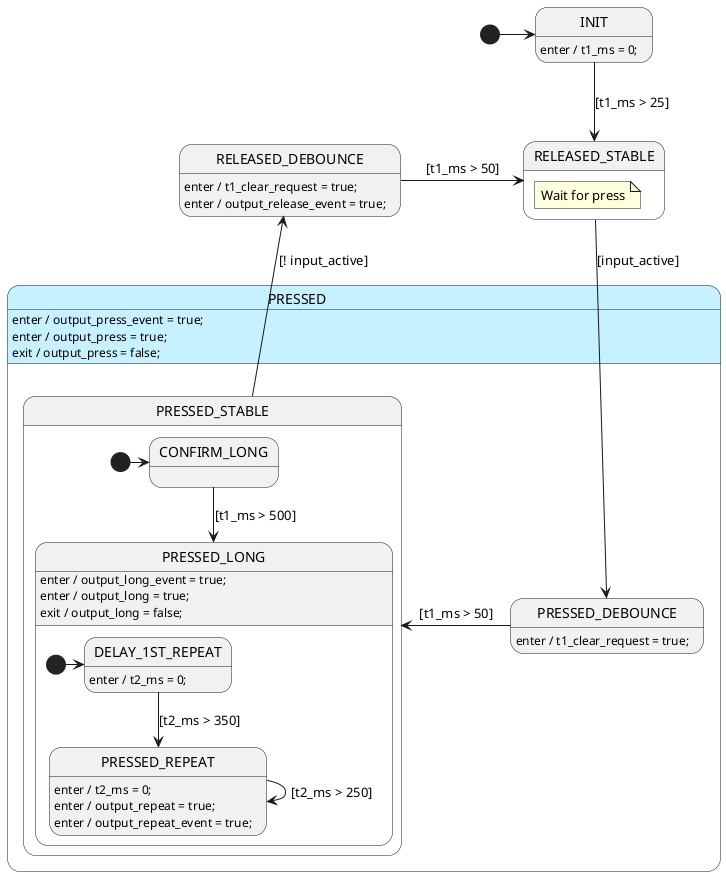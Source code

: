 @startuml BeButton2Sm

' /////////////////////////// Styles ////////////////////////////////
' Define some colors for the states. Totally optional.
skinparam state {
    ' pressed style:
    BackgroundColor<<press_style>> #c7f1ff
}

' //////////////////////// STATE ORGANIZATION ///////////////////////
' Note: StateSmith treats state names and events as case insensitive.
' More info: https://github.com/StateSmith/StateSmith/wiki/PlantUML

state INIT

state RELEASED_DEBOUNCE
state RELEASED_STABLE {
    note "Wait for press" as N1
}

state PRESSED <<press_style>> {
    state PRESSED_DEBOUNCE
    state PRESSED_STABLE {
        [*] -> CONFIRM_LONG
        state CONFIRM_LONG
        state PRESSED_LONG {
            state DELAY_1ST_REPEAT
            state PRESSED_REPEAT
            [*] -> DELAY_1ST_REPEAT
        }
    }
    ' [*] -> PRESSED_DEBOUNCE
}


[*] -> INIT


' ///////////////////////// STATE HANDLERS /////////////////////////
' Syntax: https://github.com/StateSmith/StateSmith/wiki/Behaviors

INIT: enter / t1_ms = 0;
INIT -down-> RELEASED_STABLE: [t1_ms > 25]


'
PRESSED: enter / output_press_event = true;
PRESSED: enter / output_press = true;
PRESSED: exit / output_press = false;

' Wait for debounce time and then go to stable state.
RELEASED_DEBOUNCE: enter / t1_clear_request = true;
RELEASED_DEBOUNCE: enter / output_release_event = true;
RELEASED_DEBOUNCE -right-> RELEASED_STABLE: [t1_ms > 50]

' Button is released. Wait for button press.
RELEASED_STABLE -down-> PRESSED_DEBOUNCE: [input_active]

' Wait for debounce time and then go to stable state.
PRESSED_DEBOUNCE: enter / t1_clear_request = true;
PRESSED_DEBOUNCE -> PRESSED_STABLE: [t1_ms > 50]

' Button is pressed. Wait for button release.
PRESSED_STABLE -up-> RELEASED_DEBOUNCE: [! input_active]

' Button is still pressed. Wait for long press time.
CONFIRM_LONG --> PRESSED_LONG: [t1_ms > 500]

' Button has been pressed for a long time.
' Transition to repeat state if button remains pressed long enough.
PRESSED_LONG: enter / output_long_event = true;
PRESSED_LONG: enter / output_long = true;
PRESSED_LONG: exit / output_long = false;

DELAY_1ST_REPEAT: enter / t2_ms = 0;
DELAY_1ST_REPEAT --> PRESSED_REPEAT: [t2_ms > 350]

' Keep setting the button repeat event every 250 ms.
PRESSED_REPEAT: enter / t2_ms = 0;
PRESSED_REPEAT: enter / output_repeat = true;
PRESSED_REPEAT: enter / output_repeat_event = true;
PRESSED_REPEAT --> PRESSED_REPEAT: [t2_ms > 250]


' //////////////////////// StateSmith config ////////////////////////
' The below special comment block sets the StateSmith configuration.
' More info: https://github.com/StateSmith/StateSmith/issues/335

/'! $CONFIG : toml
SmRunnerSettings.transpilerId = "C99"

RenderConfig.C.HFileIncludes = """
    #include <stdint.h> // for fixed width integer state machine variables below
    """
RenderConfig.AutoExpandedVars = """
    //////////////////////////////////////////
    // INPUTS
    //////////////////////////////////////////

    // you need to add your loop time to this variable in your main loop.
    // max time is 65535 ms.
    uint16_t t1_ms;

    // you need to add your loop time to this variable in your main loop.
    // max time is 65535 ms.
    uint16_t t2_ms;

    // set to 1 when button is detected as active.
    uint8_t input_active: 1;
    
    //////////////////////////////////////////
    // OUTPUTS
    //////////////////////////////////////////

    // read and clear event flags in your main loop.
    uint8_t output_release_event: 1;
    uint8_t output_press_event: 1;
    uint8_t output_long_event: 1;
    uint8_t output_repeat_event: 1;

    // read these flags in your main loop, but don't clear them.
    // they are cleared automatically.
    uint8_t output_press: 1;
    uint8_t output_long: 1;
    // uint8_t output_repeat: 1;

    // when set, you should clear t1_ms in your main loop and then set this to false.
    uint8_t t1_clear_request: 1;

    """

# Uncomment the below line to potentially save a byte or two of RAM per state machine
# by telling GCC to use the smallest enumeration integer type possible.
RenderConfig.C.CEnumDeclarer = "typedef enum __attribute__((packed)) {enumName}"
'/
@enduml
